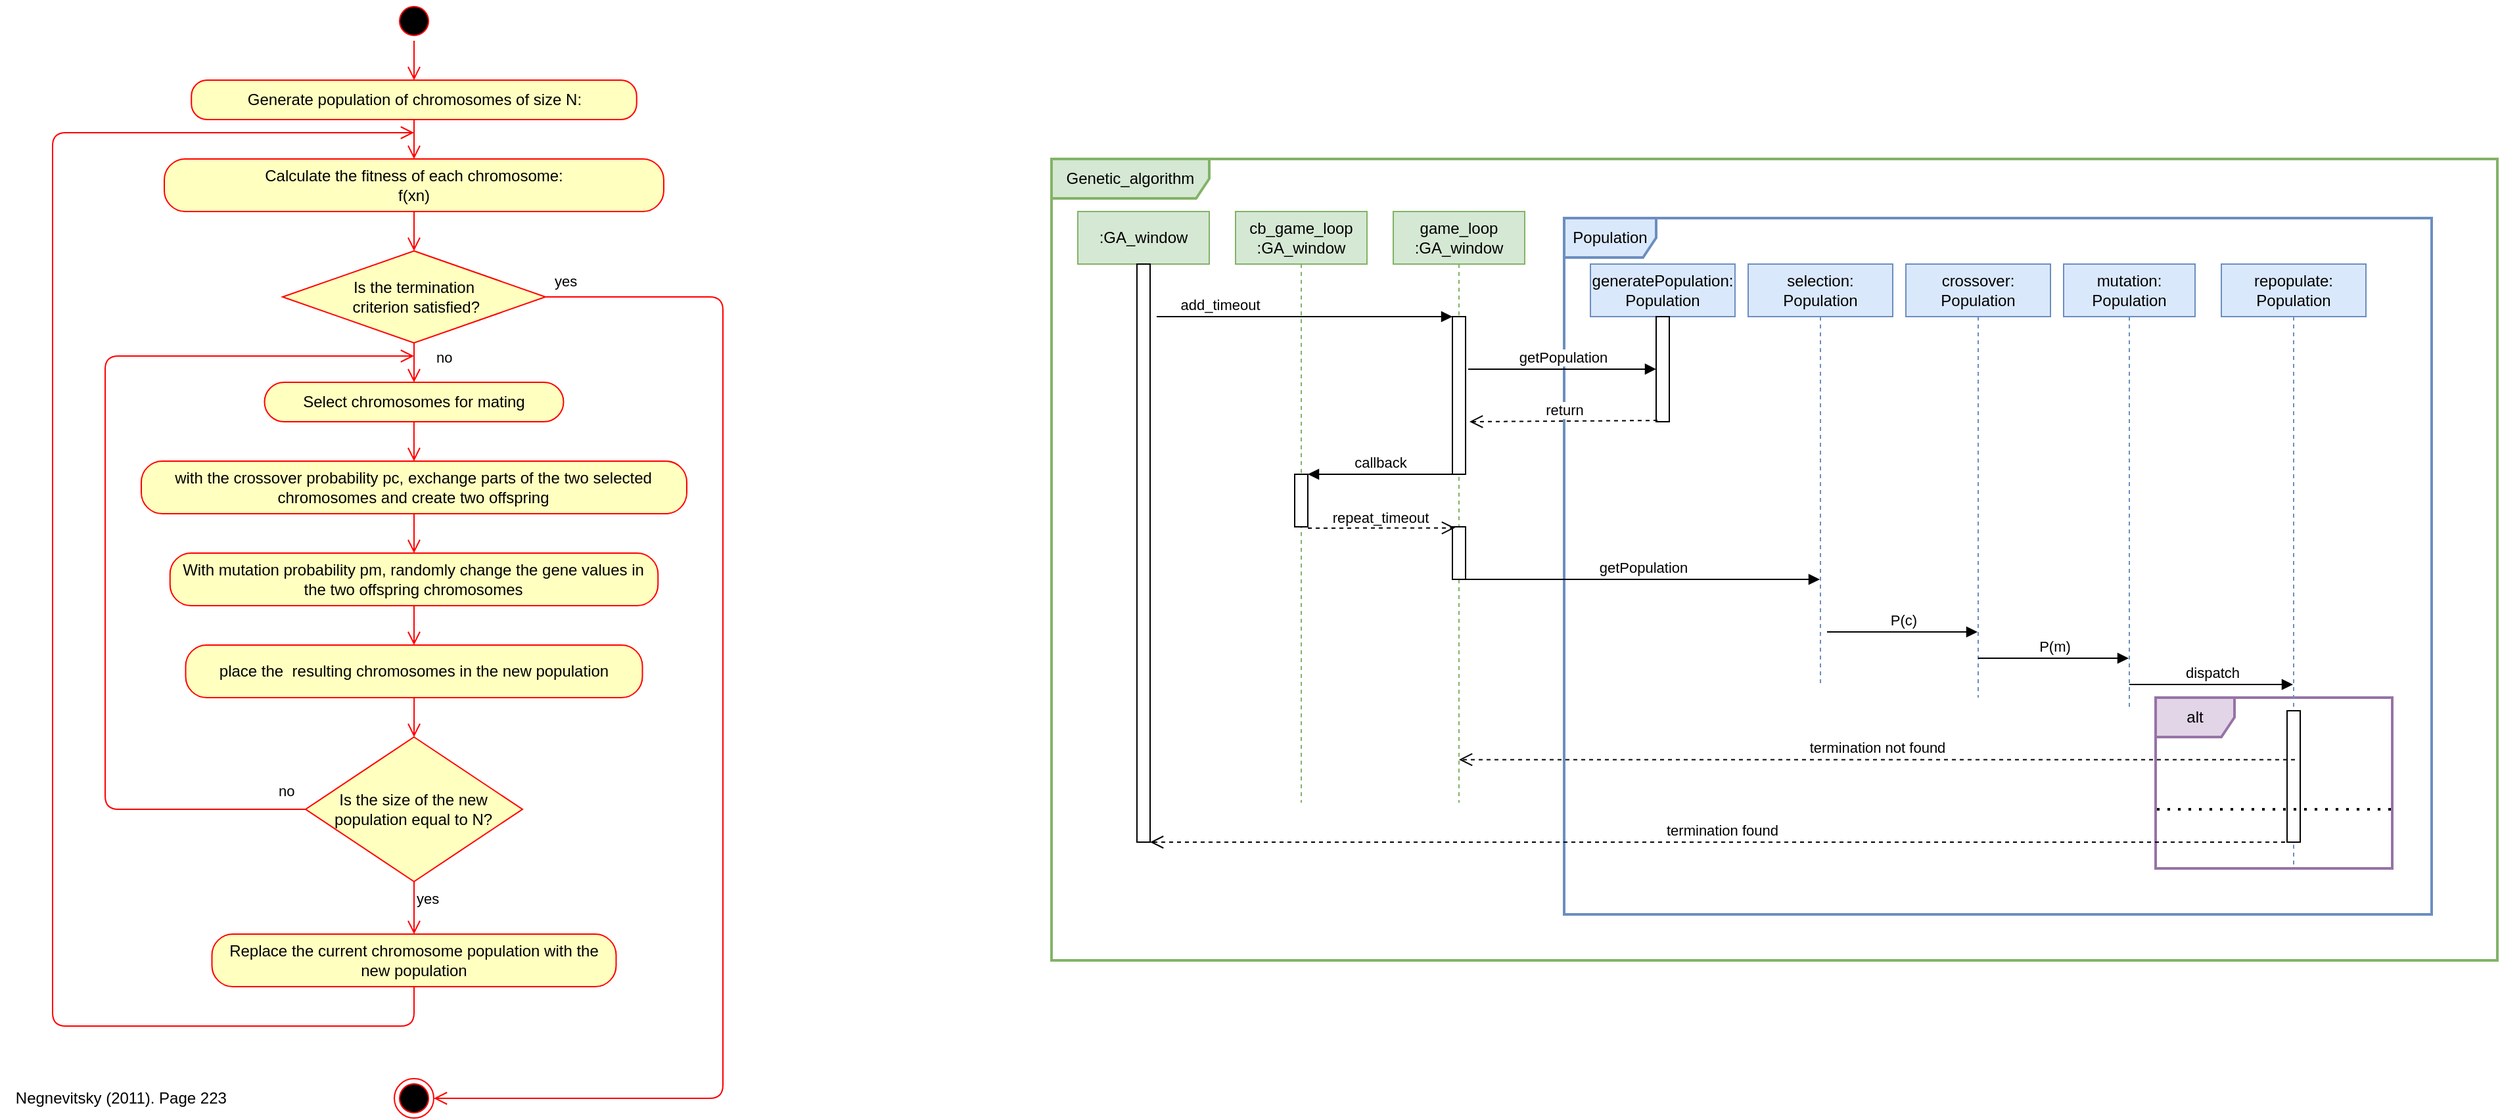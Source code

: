<mxfile version="13.6.2" type="device"><diagram id="_C8qYO3QHRC_pDssyYPs" name="Page-1"><mxGraphModel dx="1086" dy="806" grid="1" gridSize="10" guides="1" tooltips="1" connect="1" arrows="1" fold="1" page="1" pageScale="1" pageWidth="850" pageHeight="1100" math="0" shadow="0"><root><mxCell id="0"/><mxCell id="1" parent="0"/><mxCell id="lpaZ9aXW_a3Du_-lz6cA-2" value="Genetic_algorithm" style="shape=umlFrame;whiteSpace=wrap;html=1;width=120;height=30;strokeWidth=2;swimlaneFillColor=none;fillColor=#d5e8d4;strokeColor=#82b366;labelBackgroundColor=none;" vertex="1" parent="1"><mxGeometry x="880" y="160" width="1100" height="610" as="geometry"/></mxCell><mxCell id="lpaZ9aXW_a3Du_-lz6cA-11" value="Population" style="shape=umlFrame;whiteSpace=wrap;html=1;width=70;height=30;fillColor=#dae8fc;strokeColor=#6c8ebf;strokeWidth=2;" vertex="1" parent="1"><mxGeometry x="1270" y="205" width="660" height="530" as="geometry"/></mxCell><mxCell id="lpaZ9aXW_a3Du_-lz6cA-43" value="alt" style="shape=umlFrame;whiteSpace=wrap;html=1;fillColor=#e1d5e7;strokeColor=#9673a6;strokeWidth=2;" vertex="1" parent="1"><mxGeometry x="1720" y="570" width="180" height="130" as="geometry"/></mxCell><mxCell id="xqbyYVSm8vGYeEyNZ-l0-1" value="" style="ellipse;html=1;shape=startState;fillColor=#000000;strokeColor=#ff0000;" parent="1" vertex="1"><mxGeometry x="380" y="40" width="30" height="30" as="geometry"/></mxCell><mxCell id="xqbyYVSm8vGYeEyNZ-l0-2" value="" style="edgeStyle=orthogonalEdgeStyle;html=1;verticalAlign=bottom;endArrow=open;endSize=8;strokeColor=#ff0000;entryX=0.5;entryY=0;entryDx=0;entryDy=0;exitX=0.5;exitY=1;exitDx=0;exitDy=0;" parent="1" source="xqbyYVSm8vGYeEyNZ-l0-1" target="xqbyYVSm8vGYeEyNZ-l0-3" edge="1"><mxGeometry relative="1" as="geometry"><mxPoint x="395" y="130" as="targetPoint"/></mxGeometry></mxCell><mxCell id="xqbyYVSm8vGYeEyNZ-l0-3" value="Generate population of chromosomes of size N:" style="rounded=1;whiteSpace=wrap;html=1;arcSize=40;fontColor=#000000;fillColor=#ffffc0;strokeColor=#ff0000;" parent="1" vertex="1"><mxGeometry x="225.62" y="100" width="338.75" height="30" as="geometry"/></mxCell><mxCell id="xqbyYVSm8vGYeEyNZ-l0-4" value="" style="edgeStyle=orthogonalEdgeStyle;html=1;verticalAlign=bottom;endArrow=open;endSize=8;strokeColor=#ff0000;entryX=0.5;entryY=0;entryDx=0;entryDy=0;" parent="1" source="xqbyYVSm8vGYeEyNZ-l0-3" target="xqbyYVSm8vGYeEyNZ-l0-5" edge="1"><mxGeometry relative="1" as="geometry"><mxPoint x="395" y="230" as="targetPoint"/></mxGeometry></mxCell><mxCell id="xqbyYVSm8vGYeEyNZ-l0-5" value="Calculate the fitness of each chromosome:&lt;br&gt;f(xn)" style="rounded=1;whiteSpace=wrap;html=1;arcSize=40;fontColor=#000000;fillColor=#ffffc0;strokeColor=#ff0000;" parent="1" vertex="1"><mxGeometry x="205" y="160" width="380" height="40" as="geometry"/></mxCell><mxCell id="xqbyYVSm8vGYeEyNZ-l0-6" value="" style="edgeStyle=orthogonalEdgeStyle;html=1;verticalAlign=bottom;endArrow=open;endSize=8;strokeColor=#ff0000;entryX=0.5;entryY=0;entryDx=0;entryDy=0;" parent="1" source="xqbyYVSm8vGYeEyNZ-l0-5" target="xqbyYVSm8vGYeEyNZ-l0-7" edge="1"><mxGeometry relative="1" as="geometry"><mxPoint x="400" y="330" as="targetPoint"/></mxGeometry></mxCell><mxCell id="xqbyYVSm8vGYeEyNZ-l0-7" value="Is the termination&lt;br&gt;&amp;nbsp;criterion satisfied?" style="rhombus;whiteSpace=wrap;html=1;fillColor=#ffffc0;strokeColor=#ff0000;" parent="1" vertex="1"><mxGeometry x="294.99" y="230" width="200" height="70" as="geometry"/></mxCell><mxCell id="xqbyYVSm8vGYeEyNZ-l0-8" value="no" style="edgeStyle=orthogonalEdgeStyle;html=1;align=left;verticalAlign=bottom;endArrow=open;endSize=8;strokeColor=#ff0000;entryX=1;entryY=0.5;entryDx=0;entryDy=0;" parent="1" source="xqbyYVSm8vGYeEyNZ-l0-7" target="xqbyYVSm8vGYeEyNZ-l0-25" edge="1"><mxGeometry x="-0.606" y="-220" relative="1" as="geometry"><mxPoint x="540" y="350" as="targetPoint"/><Array as="points"><mxPoint x="630" y="265"/><mxPoint x="630" y="875"/></Array><mxPoint as="offset"/></mxGeometry></mxCell><mxCell id="xqbyYVSm8vGYeEyNZ-l0-9" value="yes" style="edgeStyle=orthogonalEdgeStyle;html=1;align=left;verticalAlign=top;endArrow=open;endSize=8;strokeColor=#ff0000;entryX=0.5;entryY=0;entryDx=0;entryDy=0;" parent="1" source="xqbyYVSm8vGYeEyNZ-l0-7" target="xqbyYVSm8vGYeEyNZ-l0-10" edge="1"><mxGeometry x="-1" y="121" relative="1" as="geometry"><mxPoint x="400" y="500" as="targetPoint"/><mxPoint x="-16" y="-60" as="offset"/></mxGeometry></mxCell><mxCell id="xqbyYVSm8vGYeEyNZ-l0-10" value="Select chromosomes for mating" style="rounded=1;whiteSpace=wrap;html=1;arcSize=50;fontColor=#000000;fillColor=#ffffc0;strokeColor=#ff0000;" parent="1" vertex="1"><mxGeometry x="281.24" y="330" width="227.5" height="30" as="geometry"/></mxCell><mxCell id="xqbyYVSm8vGYeEyNZ-l0-11" value="" style="edgeStyle=orthogonalEdgeStyle;html=1;verticalAlign=bottom;endArrow=open;endSize=8;strokeColor=#ff0000;entryX=0.5;entryY=0;entryDx=0;entryDy=0;" parent="1" source="xqbyYVSm8vGYeEyNZ-l0-10" target="xqbyYVSm8vGYeEyNZ-l0-12" edge="1"><mxGeometry relative="1" as="geometry"><mxPoint x="395" y="520" as="targetPoint"/></mxGeometry></mxCell><mxCell id="xqbyYVSm8vGYeEyNZ-l0-12" value="with the crossover probability pc, exchange parts of the two selected chromosomes and create two offspring" style="rounded=1;whiteSpace=wrap;html=1;arcSize=40;fontColor=#000000;fillColor=#ffffc0;strokeColor=#ff0000;" parent="1" vertex="1"><mxGeometry x="187.49" y="390" width="415.01" height="40" as="geometry"/></mxCell><mxCell id="xqbyYVSm8vGYeEyNZ-l0-13" value="" style="edgeStyle=orthogonalEdgeStyle;html=1;verticalAlign=bottom;endArrow=open;endSize=8;strokeColor=#ff0000;entryX=0.5;entryY=0;entryDx=0;entryDy=0;" parent="1" source="xqbyYVSm8vGYeEyNZ-l0-12" target="xqbyYVSm8vGYeEyNZ-l0-14" edge="1"><mxGeometry relative="1" as="geometry"><mxPoint x="400" y="500" as="targetPoint"/></mxGeometry></mxCell><mxCell id="xqbyYVSm8vGYeEyNZ-l0-14" value="With mutation probability pm, randomly change the gene values in the two offspring chromosomes" style="rounded=1;whiteSpace=wrap;html=1;arcSize=40;fontColor=#000000;fillColor=#ffffc0;strokeColor=#ff0000;" parent="1" vertex="1"><mxGeometry x="209.36" y="460" width="371.26" height="40" as="geometry"/></mxCell><mxCell id="xqbyYVSm8vGYeEyNZ-l0-17" value="" style="edgeStyle=orthogonalEdgeStyle;html=1;verticalAlign=bottom;endArrow=open;endSize=8;strokeColor=#ff0000;entryX=0.5;entryY=0;entryDx=0;entryDy=0;" parent="1" source="xqbyYVSm8vGYeEyNZ-l0-16" target="xqbyYVSm8vGYeEyNZ-l0-19" edge="1"><mxGeometry relative="1" as="geometry"><mxPoint x="400" y="660" as="targetPoint"/></mxGeometry></mxCell><mxCell id="xqbyYVSm8vGYeEyNZ-l0-16" value="place the&amp;nbsp; resulting chromosomes in the new population" style="rounded=1;whiteSpace=wrap;html=1;arcSize=40;fontColor=#000000;fillColor=#ffffc0;strokeColor=#ff0000;" parent="1" vertex="1"><mxGeometry x="221.25" y="530" width="347.51" height="40" as="geometry"/></mxCell><mxCell id="xqbyYVSm8vGYeEyNZ-l0-18" value="" style="edgeStyle=orthogonalEdgeStyle;html=1;verticalAlign=bottom;endArrow=open;endSize=8;strokeColor=#ff0000;" parent="1" source="xqbyYVSm8vGYeEyNZ-l0-14" target="xqbyYVSm8vGYeEyNZ-l0-16" edge="1"><mxGeometry relative="1" as="geometry"><mxPoint x="394.99" y="560" as="targetPoint"/><mxPoint x="395.1" y="500" as="sourcePoint"/></mxGeometry></mxCell><mxCell id="xqbyYVSm8vGYeEyNZ-l0-19" value="Is the size of the new population equal to N?" style="rhombus;whiteSpace=wrap;html=1;fillColor=#ffffc0;strokeColor=#ff0000;" parent="1" vertex="1"><mxGeometry x="312.49" y="600" width="165" height="110" as="geometry"/></mxCell><mxCell id="xqbyYVSm8vGYeEyNZ-l0-20" value="no" style="edgeStyle=orthogonalEdgeStyle;html=1;align=left;verticalAlign=bottom;endArrow=open;endSize=8;strokeColor=#ff0000;exitX=0;exitY=0.5;exitDx=0;exitDy=0;" parent="1" source="xqbyYVSm8vGYeEyNZ-l0-19" edge="1"><mxGeometry x="-0.939" y="-5" relative="1" as="geometry"><mxPoint x="395" y="310" as="targetPoint"/><Array as="points"><mxPoint x="160" y="655"/><mxPoint x="160" y="310"/></Array><mxPoint as="offset"/></mxGeometry></mxCell><mxCell id="xqbyYVSm8vGYeEyNZ-l0-21" value="yes" style="edgeStyle=orthogonalEdgeStyle;html=1;align=left;verticalAlign=top;endArrow=open;endSize=8;strokeColor=#ff0000;" parent="1" source="xqbyYVSm8vGYeEyNZ-l0-19" edge="1"><mxGeometry x="-1" relative="1" as="geometry"><mxPoint x="395" y="750" as="targetPoint"/></mxGeometry></mxCell><mxCell id="xqbyYVSm8vGYeEyNZ-l0-22" value="Replace the current chromosome population with the new population" style="rounded=1;whiteSpace=wrap;html=1;arcSize=40;fontColor=#000000;fillColor=#ffffc0;strokeColor=#ff0000;" parent="1" vertex="1"><mxGeometry x="241.24" y="750" width="307.51" height="40" as="geometry"/></mxCell><mxCell id="xqbyYVSm8vGYeEyNZ-l0-23" value="" style="edgeStyle=orthogonalEdgeStyle;html=1;verticalAlign=bottom;endArrow=open;endSize=8;strokeColor=#ff0000;exitX=0.5;exitY=1;exitDx=0;exitDy=0;" parent="1" source="xqbyYVSm8vGYeEyNZ-l0-22" edge="1"><mxGeometry relative="1" as="geometry"><mxPoint x="395" y="140" as="targetPoint"/><Array as="points"><mxPoint x="395" y="820"/><mxPoint x="120" y="820"/><mxPoint x="120" y="140"/></Array></mxGeometry></mxCell><mxCell id="xqbyYVSm8vGYeEyNZ-l0-25" value="" style="ellipse;html=1;shape=endState;fillColor=#000000;strokeColor=#ff0000;" parent="1" vertex="1"><mxGeometry x="380" y="860" width="30" height="30" as="geometry"/></mxCell><mxCell id="xqbyYVSm8vGYeEyNZ-l0-27" value="&amp;nbsp;Negnevitsky (2011). Page 223" style="text;html=1;align=center;verticalAlign=middle;resizable=0;points=[];autosize=1;" parent="1" vertex="1"><mxGeometry x="80" y="865" width="180" height="20" as="geometry"/></mxCell><mxCell id="lpaZ9aXW_a3Du_-lz6cA-1" value="cb_game_loop&lt;br&gt;:GA_window" style="shape=umlLifeline;perimeter=lifelinePerimeter;whiteSpace=wrap;html=1;container=1;collapsible=0;recursiveResize=0;outlineConnect=0;fillColor=#d5e8d4;strokeColor=#82b366;" vertex="1" parent="1"><mxGeometry x="1020" y="200" width="100" height="450" as="geometry"/></mxCell><mxCell id="lpaZ9aXW_a3Du_-lz6cA-8" value="" style="html=1;points=[];perimeter=orthogonalPerimeter;" vertex="1" parent="lpaZ9aXW_a3Du_-lz6cA-1"><mxGeometry x="45" y="200" width="10" height="40" as="geometry"/></mxCell><mxCell id="lpaZ9aXW_a3Du_-lz6cA-4" value="game_loop&lt;br&gt;:GA_window" style="shape=umlLifeline;perimeter=lifelinePerimeter;whiteSpace=wrap;html=1;container=1;collapsible=0;recursiveResize=0;outlineConnect=0;fillColor=#d5e8d4;strokeColor=#82b366;" vertex="1" parent="1"><mxGeometry x="1140" y="200" width="100" height="450" as="geometry"/></mxCell><mxCell id="lpaZ9aXW_a3Du_-lz6cA-16" value="" style="html=1;points=[];perimeter=orthogonalPerimeter;" vertex="1" parent="lpaZ9aXW_a3Du_-lz6cA-4"><mxGeometry x="45" y="80" width="10" height="120" as="geometry"/></mxCell><mxCell id="lpaZ9aXW_a3Du_-lz6cA-18" value="" style="html=1;points=[];perimeter=orthogonalPerimeter;" vertex="1" parent="lpaZ9aXW_a3Du_-lz6cA-4"><mxGeometry x="45" y="240" width="10" height="40" as="geometry"/></mxCell><mxCell id="lpaZ9aXW_a3Du_-lz6cA-12" value=":GA_window" style="shape=umlLifeline;perimeter=lifelinePerimeter;whiteSpace=wrap;html=1;container=1;collapsible=0;recursiveResize=0;outlineConnect=0;fillColor=#d5e8d4;strokeColor=#82b366;" vertex="1" parent="1"><mxGeometry x="900" y="200" width="100" height="480" as="geometry"/></mxCell><mxCell id="lpaZ9aXW_a3Du_-lz6cA-13" value="" style="html=1;points=[];perimeter=orthogonalPerimeter;" vertex="1" parent="lpaZ9aXW_a3Du_-lz6cA-12"><mxGeometry x="45" y="40" width="10" height="440" as="geometry"/></mxCell><mxCell id="lpaZ9aXW_a3Du_-lz6cA-15" value="add_timeout" style="html=1;verticalAlign=bottom;endArrow=block;" edge="1" parent="lpaZ9aXW_a3Du_-lz6cA-12" target="lpaZ9aXW_a3Du_-lz6cA-16"><mxGeometry x="-0.575" width="80" relative="1" as="geometry"><mxPoint x="60" y="80" as="sourcePoint"/><mxPoint x="120" y="70" as="targetPoint"/><mxPoint as="offset"/></mxGeometry></mxCell><mxCell id="lpaZ9aXW_a3Du_-lz6cA-9" value="callback" style="html=1;verticalAlign=bottom;endArrow=block;entryX=1;entryY=0;" edge="1" target="lpaZ9aXW_a3Du_-lz6cA-8" parent="1" source="lpaZ9aXW_a3Du_-lz6cA-16"><mxGeometry relative="1" as="geometry"><mxPoint x="1135" y="380" as="sourcePoint"/></mxGeometry></mxCell><mxCell id="lpaZ9aXW_a3Du_-lz6cA-10" value="repeat_timeout" style="html=1;verticalAlign=bottom;endArrow=open;dashed=1;endSize=8;entryX=0.2;entryY=0.02;entryDx=0;entryDy=0;entryPerimeter=0;exitX=1;exitY=1.025;exitDx=0;exitDy=0;exitPerimeter=0;" edge="1" source="lpaZ9aXW_a3Du_-lz6cA-8" parent="1" target="lpaZ9aXW_a3Du_-lz6cA-18"><mxGeometry x="-0.018" y="-1" relative="1" as="geometry"><mxPoint x="1135" y="437" as="targetPoint"/><mxPoint x="1075" y="401" as="sourcePoint"/><mxPoint as="offset"/></mxGeometry></mxCell><mxCell id="lpaZ9aXW_a3Du_-lz6cA-19" value="generatePopulation: Population" style="shape=umlLifeline;perimeter=lifelinePerimeter;whiteSpace=wrap;html=1;container=1;collapsible=0;recursiveResize=0;outlineConnect=0;fillColor=#dae8fc;strokeColor=#6c8ebf;" vertex="1" parent="1"><mxGeometry x="1290" y="240" width="110" height="120" as="geometry"/></mxCell><mxCell id="lpaZ9aXW_a3Du_-lz6cA-22" value="" style="html=1;points=[];perimeter=orthogonalPerimeter;" vertex="1" parent="lpaZ9aXW_a3Du_-lz6cA-19"><mxGeometry x="50" y="40" width="10" height="80" as="geometry"/></mxCell><mxCell id="lpaZ9aXW_a3Du_-lz6cA-21" value="getPopulation" style="html=1;verticalAlign=bottom;endArrow=block;exitX=1;exitY=1;exitDx=0;exitDy=0;exitPerimeter=0;" edge="1" parent="1" source="lpaZ9aXW_a3Du_-lz6cA-18" target="lpaZ9aXW_a3Du_-lz6cA-23"><mxGeometry width="80" relative="1" as="geometry"><mxPoint x="1200" y="300" as="sourcePoint"/><mxPoint x="1460" y="480" as="targetPoint"/></mxGeometry></mxCell><mxCell id="lpaZ9aXW_a3Du_-lz6cA-23" value="selection: Population" style="shape=umlLifeline;perimeter=lifelinePerimeter;whiteSpace=wrap;html=1;container=1;collapsible=0;recursiveResize=0;outlineConnect=0;fillColor=#dae8fc;strokeColor=#6c8ebf;" vertex="1" parent="1"><mxGeometry x="1410" y="240" width="110" height="320" as="geometry"/></mxCell><mxCell id="lpaZ9aXW_a3Du_-lz6cA-37" value="P(c)" style="html=1;verticalAlign=bottom;endArrow=block;" edge="1" parent="lpaZ9aXW_a3Du_-lz6cA-23" target="lpaZ9aXW_a3Du_-lz6cA-25"><mxGeometry width="80" relative="1" as="geometry"><mxPoint x="60" y="280" as="sourcePoint"/><mxPoint x="140" y="280" as="targetPoint"/></mxGeometry></mxCell><mxCell id="lpaZ9aXW_a3Du_-lz6cA-25" value="crossover: Population" style="shape=umlLifeline;perimeter=lifelinePerimeter;whiteSpace=wrap;html=1;container=1;collapsible=0;recursiveResize=0;outlineConnect=0;fillColor=#dae8fc;strokeColor=#6c8ebf;" vertex="1" parent="1"><mxGeometry x="1530" y="240" width="110" height="330" as="geometry"/></mxCell><mxCell id="lpaZ9aXW_a3Du_-lz6cA-27" value="mutation: Population" style="shape=umlLifeline;perimeter=lifelinePerimeter;whiteSpace=wrap;html=1;container=1;collapsible=0;recursiveResize=0;outlineConnect=0;fillColor=#dae8fc;strokeColor=#6c8ebf;" vertex="1" parent="1"><mxGeometry x="1650" y="240" width="100" height="340" as="geometry"/></mxCell><mxCell id="lpaZ9aXW_a3Du_-lz6cA-29" value="repopulate: Population" style="shape=umlLifeline;perimeter=lifelinePerimeter;whiteSpace=wrap;html=1;container=1;collapsible=0;recursiveResize=0;outlineConnect=0;fillColor=#dae8fc;strokeColor=#6c8ebf;" vertex="1" parent="1"><mxGeometry x="1770" y="240" width="110" height="460" as="geometry"/></mxCell><mxCell id="lpaZ9aXW_a3Du_-lz6cA-47" value="" style="html=1;points=[];perimeter=orthogonalPerimeter;" vertex="1" parent="lpaZ9aXW_a3Du_-lz6cA-29"><mxGeometry x="50" y="340" width="10" height="100" as="geometry"/></mxCell><mxCell id="lpaZ9aXW_a3Du_-lz6cA-31" value="return" style="html=1;verticalAlign=bottom;endArrow=open;dashed=1;endSize=8;exitX=0.1;exitY=0.988;exitDx=0;exitDy=0;exitPerimeter=0;" edge="1" parent="1" source="lpaZ9aXW_a3Du_-lz6cA-22"><mxGeometry relative="1" as="geometry"><mxPoint x="1310" y="344.5" as="sourcePoint"/><mxPoint x="1198" y="360" as="targetPoint"/></mxGeometry></mxCell><mxCell id="lpaZ9aXW_a3Du_-lz6cA-33" value="getPopulation" style="html=1;verticalAlign=bottom;endArrow=block;exitX=1.2;exitY=0.333;exitDx=0;exitDy=0;exitPerimeter=0;" edge="1" parent="1" source="lpaZ9aXW_a3Du_-lz6cA-16" target="lpaZ9aXW_a3Du_-lz6cA-22"><mxGeometry width="80" relative="1" as="geometry"><mxPoint x="1205" y="435.98" as="sourcePoint"/><mxPoint x="1470" y="435.98" as="targetPoint"/></mxGeometry></mxCell><mxCell id="lpaZ9aXW_a3Du_-lz6cA-40" value="P(m)" style="html=1;verticalAlign=bottom;endArrow=block;" edge="1" parent="1" source="lpaZ9aXW_a3Du_-lz6cA-25" target="lpaZ9aXW_a3Du_-lz6cA-27"><mxGeometry width="80" relative="1" as="geometry"><mxPoint x="1610" y="560" as="sourcePoint"/><mxPoint x="1690" y="560" as="targetPoint"/><Array as="points"><mxPoint x="1640" y="540"/></Array></mxGeometry></mxCell><mxCell id="lpaZ9aXW_a3Du_-lz6cA-42" value="termination not found" style="html=1;verticalAlign=bottom;endArrow=open;dashed=1;endSize=8;exitX=0.509;exitY=0.82;exitDx=0;exitDy=0;exitPerimeter=0;" edge="1" parent="1" source="lpaZ9aXW_a3Du_-lz6cA-29" target="lpaZ9aXW_a3Du_-lz6cA-4"><mxGeometry relative="1" as="geometry"><mxPoint x="1350" y="600" as="sourcePoint"/><mxPoint x="1270" y="600" as="targetPoint"/></mxGeometry></mxCell><mxCell id="lpaZ9aXW_a3Du_-lz6cA-44" value="" style="endArrow=none;dashed=1;html=1;dashPattern=1 3;strokeWidth=2;" edge="1" parent="1"><mxGeometry width="50" height="50" relative="1" as="geometry"><mxPoint x="1721" y="655" as="sourcePoint"/><mxPoint x="1902" y="655" as="targetPoint"/></mxGeometry></mxCell><mxCell id="lpaZ9aXW_a3Du_-lz6cA-45" value="termination found" style="html=1;verticalAlign=bottom;endArrow=open;dashed=1;endSize=8;" edge="1" parent="1" source="lpaZ9aXW_a3Du_-lz6cA-29" target="lpaZ9aXW_a3Du_-lz6cA-13"><mxGeometry relative="1" as="geometry"><mxPoint x="1490" y="650" as="sourcePoint"/><mxPoint x="1410" y="650" as="targetPoint"/><Array as="points"><mxPoint x="1440" y="680"/></Array></mxGeometry></mxCell><mxCell id="lpaZ9aXW_a3Du_-lz6cA-46" value="dispatch" style="html=1;verticalAlign=bottom;endArrow=block;" edge="1" parent="1" source="lpaZ9aXW_a3Du_-lz6cA-27" target="lpaZ9aXW_a3Du_-lz6cA-29"><mxGeometry width="80" relative="1" as="geometry"><mxPoint x="1710" y="560" as="sourcePoint"/><mxPoint x="1790" y="560" as="targetPoint"/><Array as="points"><mxPoint x="1760" y="560"/></Array></mxGeometry></mxCell></root></mxGraphModel></diagram></mxfile>
